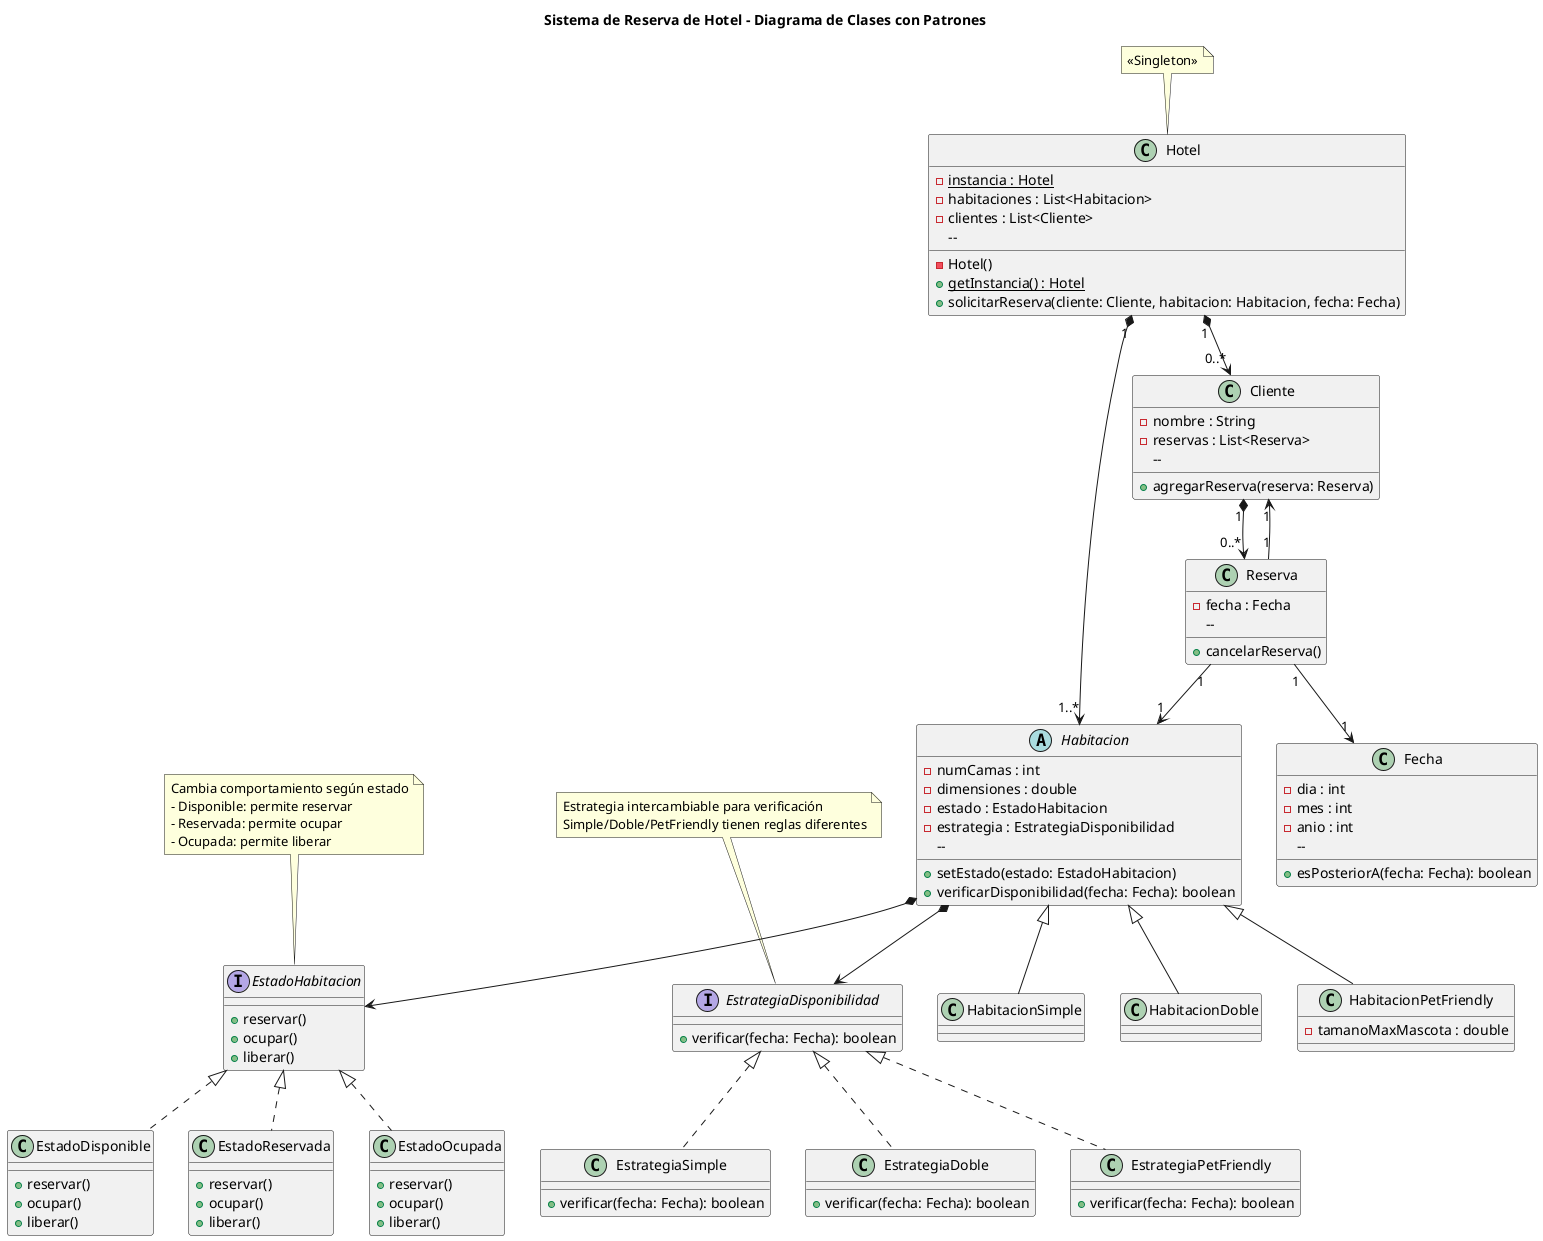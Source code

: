 @startuml  
title Sistema de Reserva de Hotel - Diagrama de Clases con Patrones  

' 1. Singleton (Hotel)  
class Hotel {  
  - {static} instancia : Hotel  
  - habitaciones : List<Habitacion>  
  - clientes : List<Cliente>  
  --  
  - Hotel()  
  + {static} getInstancia() : Hotel  
  + solicitarReserva(cliente: Cliente, habitacion: Habitacion, fecha: Fecha)  
}  

' 2. State (Estado de Habitación - Patrón State)  
interface EstadoHabitacion {  
  + reservar()  
  + ocupar()  
  + liberar()  
}  

class EstadoDisponible {  
  + reservar()  
  + ocupar()  
  + liberar()  
}  

class EstadoReservada {  
  + reservar()  
  + ocupar()  
  + liberar()  
}  

class EstadoOcupada {  
  + reservar()  
  + ocupar()  
  + liberar()  
}  

' 3. Strategy (Verificación de Disponibilidad - Patrón Strategy)  
interface EstrategiaDisponibilidad {  
  + verificar(fecha: Fecha): boolean  
}  

class EstrategiaSimple {  
  + verificar(fecha: Fecha): boolean  
}  

class EstrategiaDoble {  
  + verificar(fecha: Fecha): boolean  
}  

class EstrategiaPetFriendly {  
  + verificar(fecha: Fecha): boolean  
}  

' 4. Jerarquía principal  
abstract class Habitacion {  
  - numCamas : int  
  - dimensiones : double  
  - estado : EstadoHabitacion  
  - estrategia : EstrategiaDisponibilidad  
  --  
  + setEstado(estado: EstadoHabitacion)  
  + verificarDisponibilidad(fecha: Fecha): boolean  
}  

class HabitacionSimple {  
}  

class HabitacionDoble {  
}  

class HabitacionPetFriendly {  
  - tamanoMaxMascota : double  
}  

' 5. Clases complementarias  
class Cliente {  
  - nombre : String  
  - reservas : List<Reserva>  
  --  
  + agregarReserva(reserva: Reserva)  
}  

class Reserva {  
  - fecha : Fecha  
  --  
  + cancelarReserva()  
}  

class Fecha {  
  - dia : int  
  - mes : int  
  - anio : int  
  --  
  + esPosteriorA(fecha: Fecha): boolean  
}  

' 6. Relaciones  
Hotel "1" *--> "1..*" Habitacion  
Hotel "1" *--> "0..*" Cliente  
Cliente "1" *--> "0..*" Reserva  
Reserva "1" --> "1" Habitacion  
Reserva "1" --> "1" Cliente  
Reserva "1" --> "1" Fecha  

Habitacion *--> EstadoHabitacion  
Habitacion *--> EstrategiaDisponibilidad  

Habitacion <|-- HabitacionSimple  
Habitacion <|-- HabitacionDoble  
Habitacion <|-- HabitacionPetFriendly  

EstadoHabitacion <|.. EstadoDisponible  
EstadoHabitacion <|.. EstadoReservada  
EstadoHabitacion <|.. EstadoOcupada  

EstrategiaDisponibilidad <|.. EstrategiaSimple  
EstrategiaDisponibilidad <|.. EstrategiaDoble  
EstrategiaDisponibilidad <|.. EstrategiaPetFriendly  

' 7. Notas de patrones  
note top of Hotel: <<Singleton>>  
note "Cambia comportamiento según estado\n- Disponible: permite reservar\n- Reservada: permite ocupar\n- Ocupada: permite liberar" as N1  
N1 .. EstadoHabitacion  
note "Estrategia intercambiable para verificación\nSimple/Doble/PetFriendly tienen reglas diferentes" as N2  
N2 .. EstrategiaDisponibilidad  

@enduml  